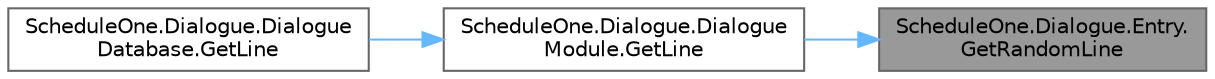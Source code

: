 digraph "ScheduleOne.Dialogue.Entry.GetRandomLine"
{
 // LATEX_PDF_SIZE
  bgcolor="transparent";
  edge [fontname=Helvetica,fontsize=10,labelfontname=Helvetica,labelfontsize=10];
  node [fontname=Helvetica,fontsize=10,shape=box,height=0.2,width=0.4];
  rankdir="RL";
  Node1 [id="Node000001",label="ScheduleOne.Dialogue.Entry.\lGetRandomLine",height=0.2,width=0.4,color="gray40", fillcolor="grey60", style="filled", fontcolor="black",tooltip=" "];
  Node1 -> Node2 [id="edge1_Node000001_Node000002",dir="back",color="steelblue1",style="solid",tooltip=" "];
  Node2 [id="Node000002",label="ScheduleOne.Dialogue.Dialogue\lModule.GetLine",height=0.2,width=0.4,color="grey40", fillcolor="white", style="filled",URL="$class_schedule_one_1_1_dialogue_1_1_dialogue_module.html#a5219f93d8e37de67abd31a7f3c2e249d",tooltip=" "];
  Node2 -> Node3 [id="edge2_Node000002_Node000003",dir="back",color="steelblue1",style="solid",tooltip=" "];
  Node3 [id="Node000003",label="ScheduleOne.Dialogue.Dialogue\lDatabase.GetLine",height=0.2,width=0.4,color="grey40", fillcolor="white", style="filled",URL="$class_schedule_one_1_1_dialogue_1_1_dialogue_database.html#a92a47ff31d3d49b55d68cf2f64169647",tooltip=" "];
}
